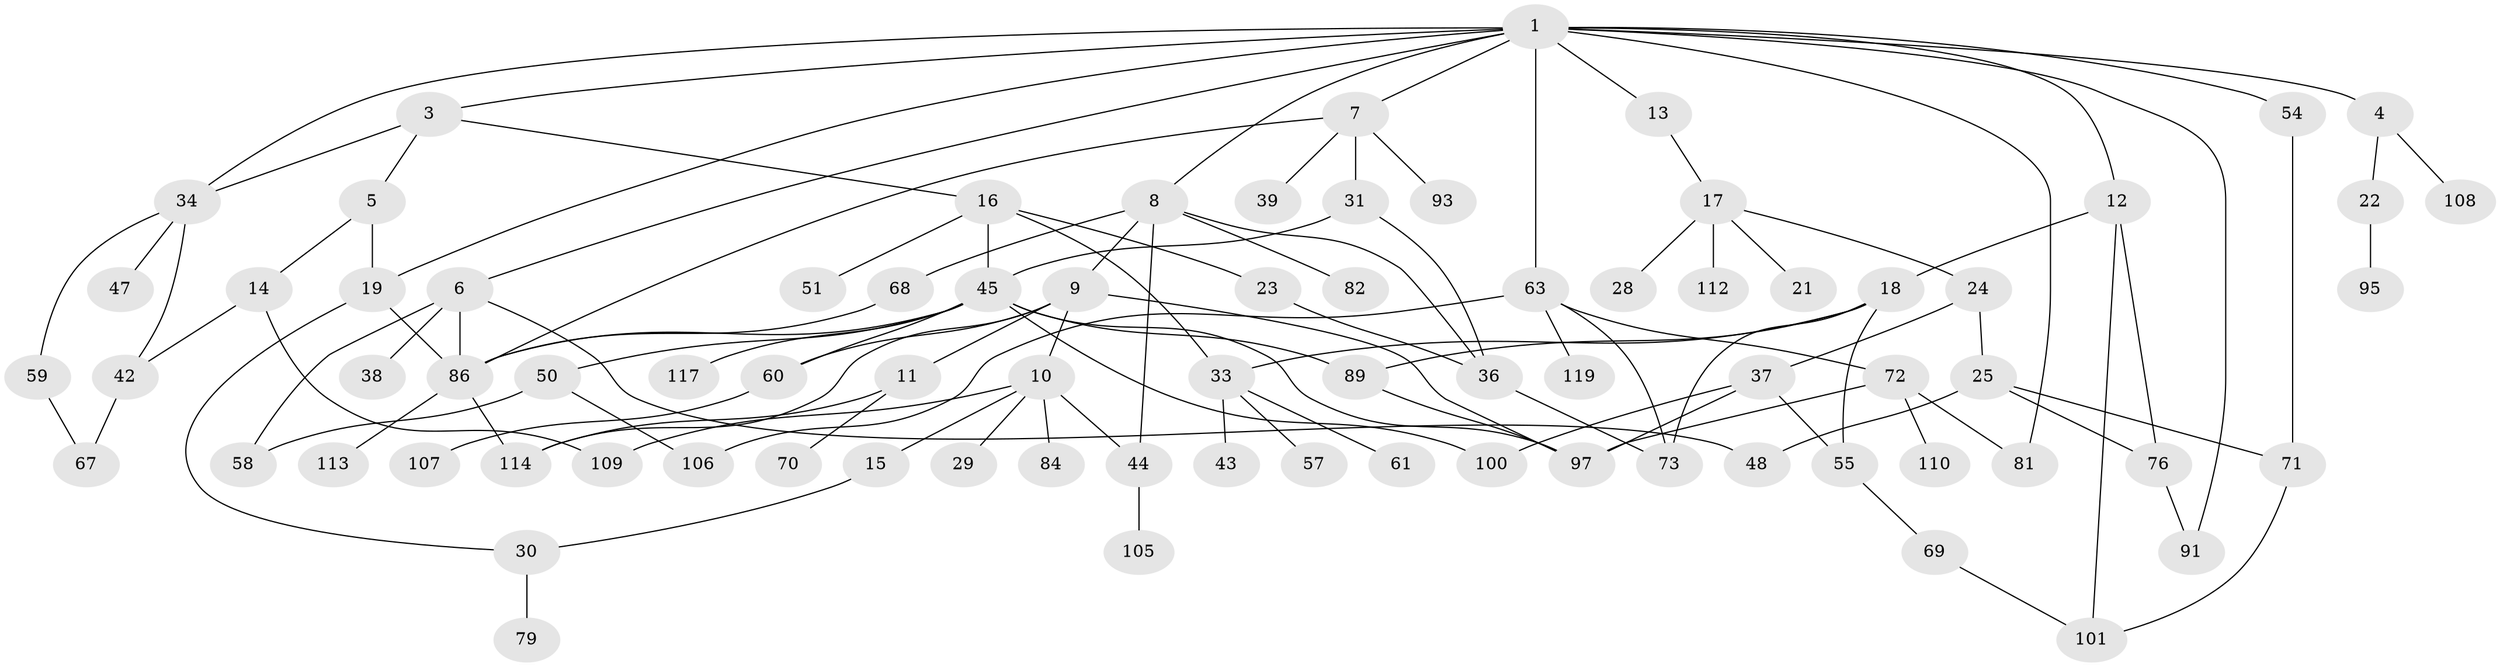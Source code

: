 // original degree distribution, {7: 0.025, 8: 0.008333333333333333, 4: 0.15833333333333333, 3: 0.18333333333333332, 5: 0.06666666666666667, 2: 0.31666666666666665, 1: 0.24166666666666667}
// Generated by graph-tools (version 1.1) at 2025/41/03/06/25 10:41:29]
// undirected, 80 vertices, 115 edges
graph export_dot {
graph [start="1"]
  node [color=gray90,style=filled];
  1 [super="+2"];
  3 [super="+87"];
  4 [super="+88"];
  5 [super="+66"];
  6 [super="+32"];
  7 [super="+49"];
  8 [super="+26"];
  9 [super="+46"];
  10 [super="+77"];
  11 [super="+83"];
  12;
  13;
  14 [super="+120"];
  15;
  16 [super="+27"];
  17 [super="+20"];
  18 [super="+52"];
  19 [super="+102"];
  21;
  22;
  23 [super="+56"];
  24;
  25 [super="+35"];
  28 [super="+78"];
  29;
  30 [super="+40"];
  31;
  33 [super="+41"];
  34 [super="+64"];
  36 [super="+94"];
  37 [super="+65"];
  38 [super="+53"];
  39 [super="+85"];
  42;
  43;
  44 [super="+80"];
  45 [super="+104"];
  47;
  48;
  50 [super="+74"];
  51;
  54;
  55;
  57;
  58 [super="+96"];
  59;
  60 [super="+62"];
  61;
  63 [super="+92"];
  67 [super="+90"];
  68;
  69;
  70;
  71 [super="+75"];
  72;
  73 [super="+103"];
  76;
  79;
  81 [super="+98"];
  82;
  84;
  86 [super="+99"];
  89 [super="+116"];
  91 [super="+118"];
  93;
  95;
  97 [super="+115"];
  100;
  101;
  105;
  106 [super="+111"];
  107;
  108;
  109;
  110;
  112;
  113;
  114;
  117;
  119;
  1 -- 4;
  1 -- 7;
  1 -- 8;
  1 -- 34;
  1 -- 63;
  1 -- 91;
  1 -- 3;
  1 -- 6;
  1 -- 12;
  1 -- 13;
  1 -- 81;
  1 -- 19;
  1 -- 54;
  3 -- 5;
  3 -- 16;
  3 -- 34;
  4 -- 22;
  4 -- 108;
  5 -- 14;
  5 -- 19;
  6 -- 86;
  6 -- 48;
  6 -- 38 [weight=2];
  6 -- 58;
  7 -- 31;
  7 -- 39;
  7 -- 86;
  7 -- 93;
  8 -- 9 [weight=2];
  8 -- 36;
  8 -- 68;
  8 -- 82;
  8 -- 44;
  9 -- 10;
  9 -- 11;
  9 -- 60;
  9 -- 114;
  9 -- 97;
  10 -- 15;
  10 -- 29;
  10 -- 84;
  10 -- 109;
  10 -- 44;
  11 -- 70;
  11 -- 114;
  12 -- 18;
  12 -- 101;
  12 -- 76;
  13 -- 17;
  14 -- 42;
  14 -- 109;
  15 -- 30;
  16 -- 23;
  16 -- 33;
  16 -- 51;
  16 -- 45;
  17 -- 21;
  17 -- 24;
  17 -- 112;
  17 -- 28;
  18 -- 89;
  18 -- 73;
  18 -- 33;
  18 -- 55;
  19 -- 30;
  19 -- 86;
  22 -- 95;
  23 -- 36;
  24 -- 25;
  24 -- 37;
  25 -- 48;
  25 -- 76;
  25 -- 71 [weight=2];
  30 -- 79;
  31 -- 45;
  31 -- 36;
  33 -- 57;
  33 -- 61;
  33 -- 43;
  34 -- 47;
  34 -- 59;
  34 -- 42;
  36 -- 73;
  37 -- 55;
  37 -- 100;
  37 -- 97;
  42 -- 67;
  44 -- 105;
  45 -- 50;
  45 -- 100;
  45 -- 117;
  45 -- 86;
  45 -- 60;
  45 -- 97;
  45 -- 89;
  50 -- 58;
  50 -- 106;
  54 -- 71;
  55 -- 69;
  59 -- 67;
  60 -- 107;
  63 -- 72;
  63 -- 73;
  63 -- 106;
  63 -- 119;
  68 -- 86;
  69 -- 101;
  71 -- 101;
  72 -- 110;
  72 -- 81;
  72 -- 97;
  76 -- 91;
  86 -- 113;
  86 -- 114;
  89 -- 97;
}
